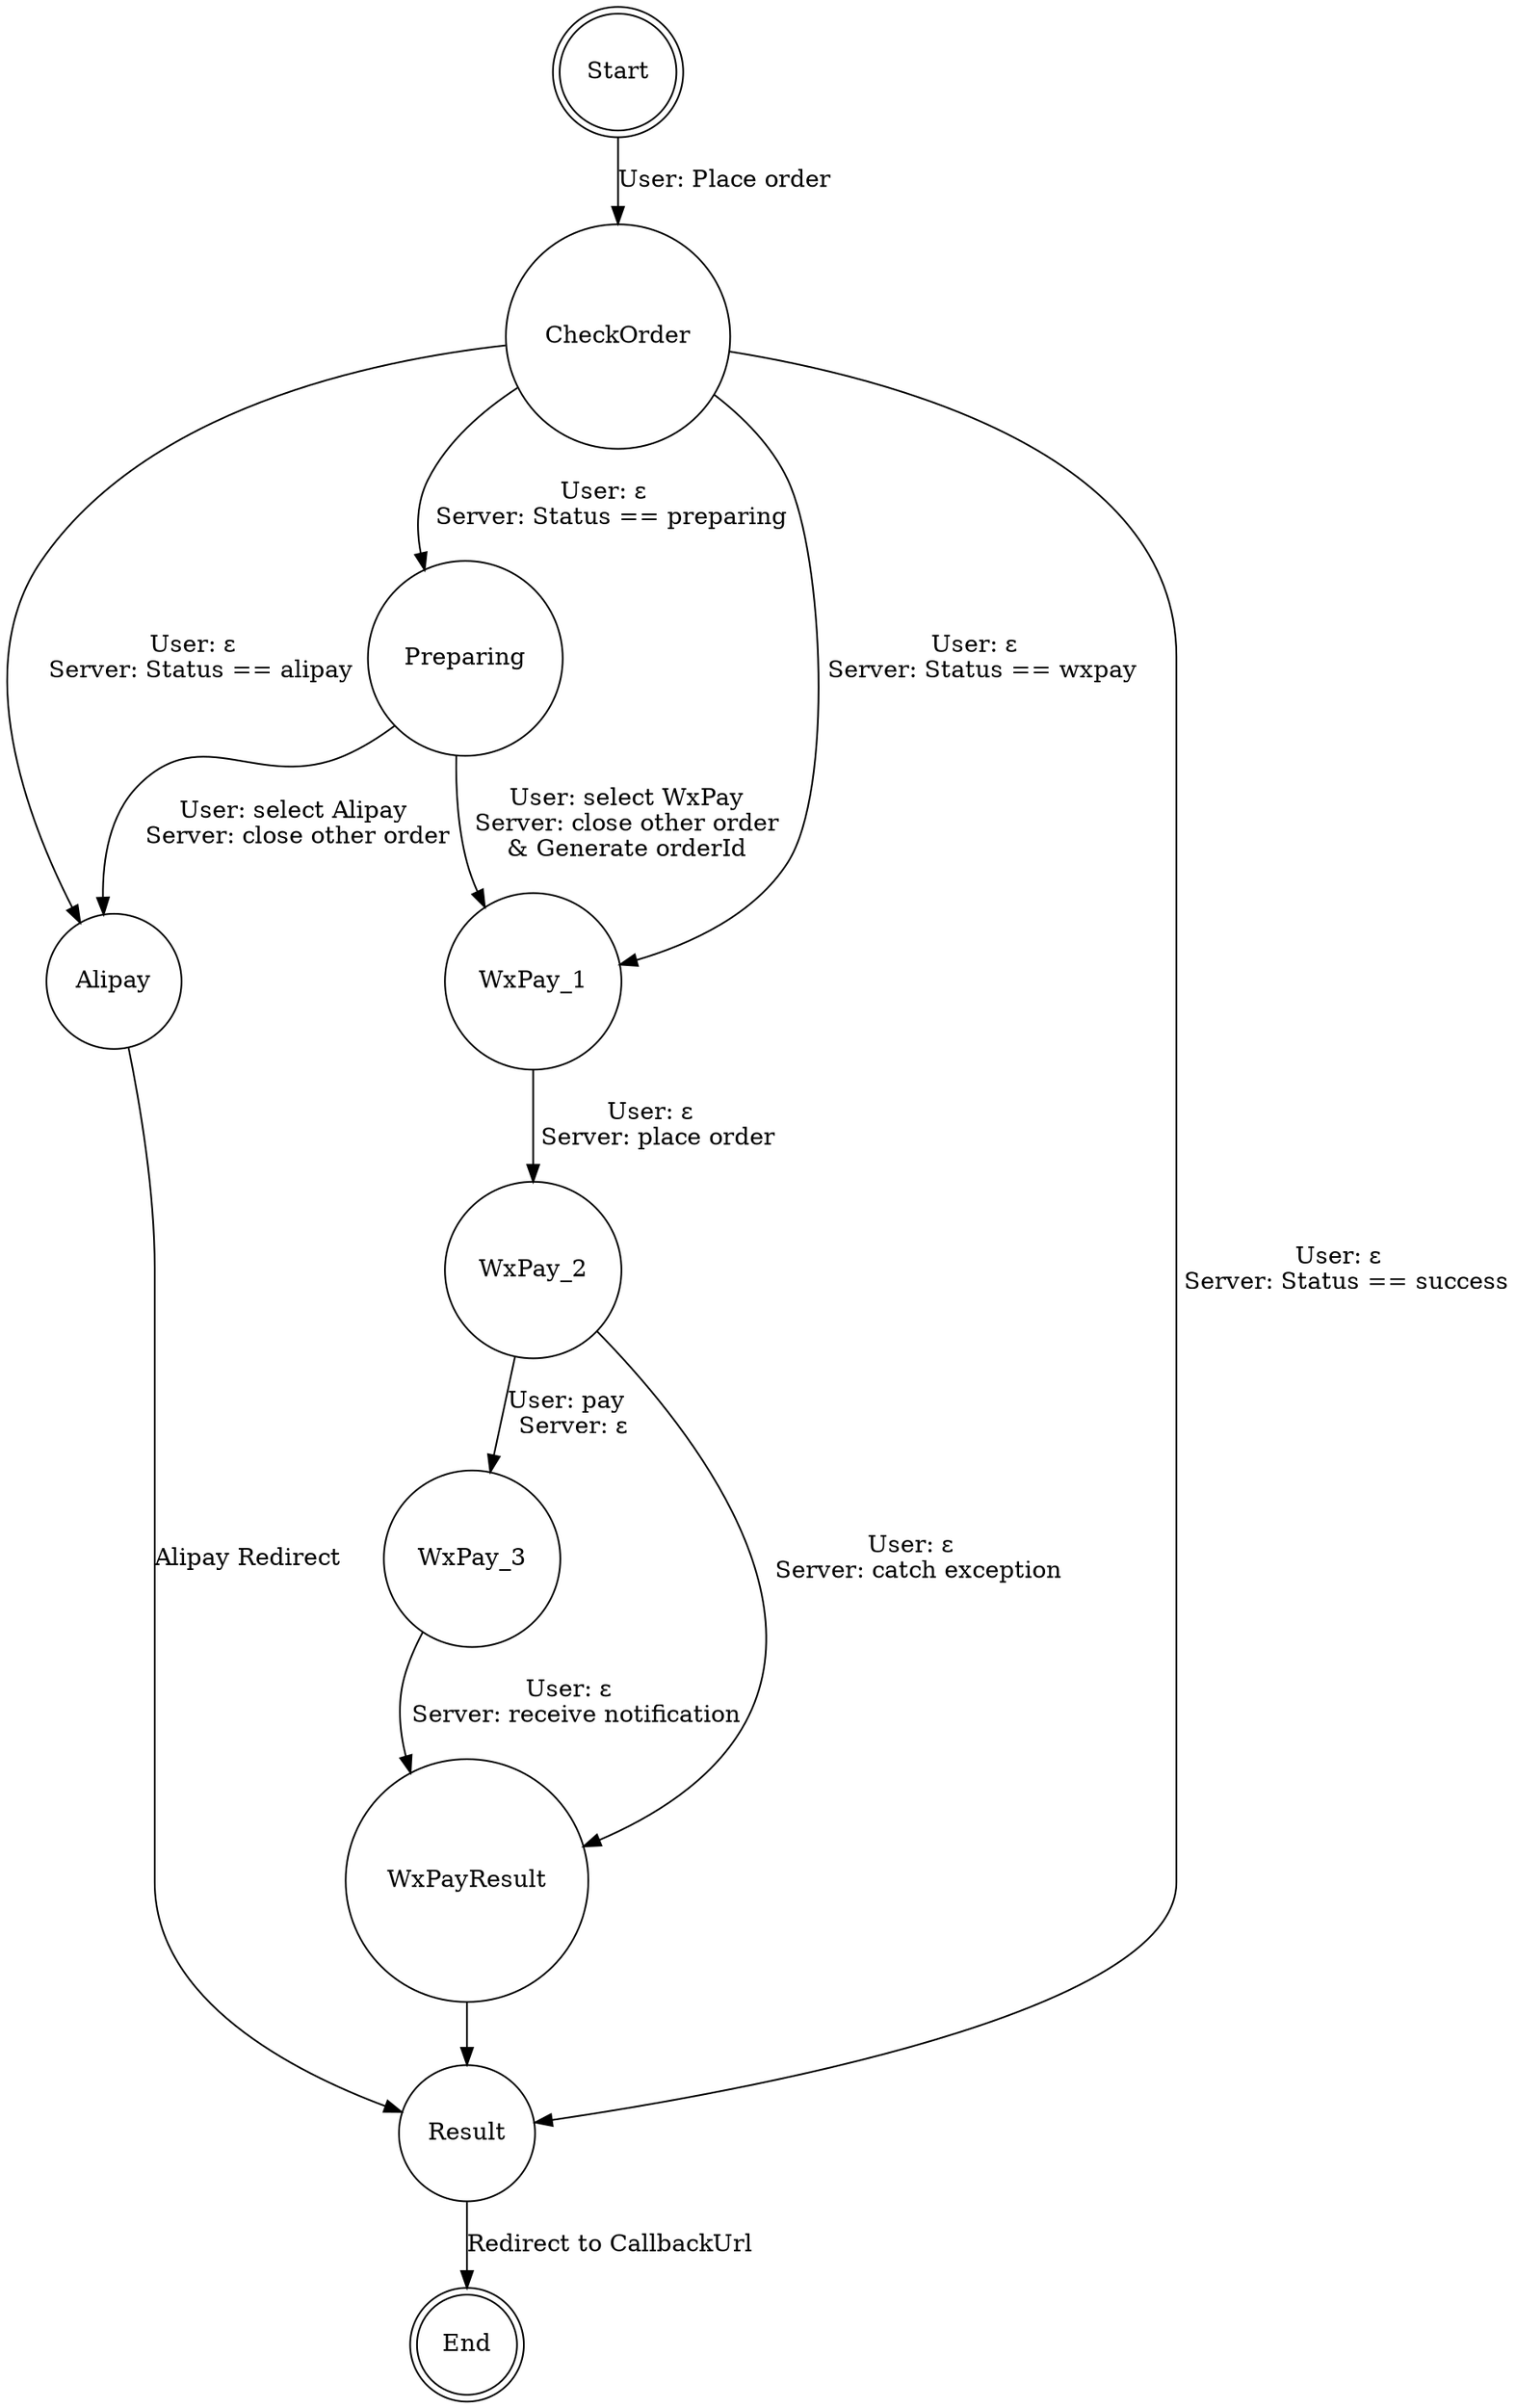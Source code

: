 digraph payment_state_machine {
    rankdir=TD;
    //size="8,5";
    node [shape = doublecircle]; Start End;
    node [shape = circle];
    Start -> CheckOrder 
    [ label = "User: Place order" ];
    CheckOrder -> Preparing [ label = "User: ε \n Server: Status == preparing" ];
    CheckOrder -> WxPay_1 [ label = "User: ε \n Server: Status == wxpay" ];
    CheckOrder -> Alipay [ label = "User: ε \n Server: Status == alipay" ];
    CheckOrder -> Result [ label = "User: ε \n Server: Status == success" ];
    Preparing -> WxPay_1 [ label = "User: select WxPay\n Server: close other order \n& Generate orderId" ];
    WxPay_1 -> WxPay_2 [ label = "User: ε \n Server: place order" ];
    WxPay_2 -> WxPay_3 [ label = "User: pay \n Server: ε"];
    WxPay_2 -> WxPayResult [ label = "User: ε \n Server: catch exception" ];
    Preparing -> Alipay [ label = "User: select Alipay\n Server: close other order" ];
    WxPay_3 -> WxPayResult [ label = "User: ε \n Server: receive notification" ];
    WxPayResult -> Result ;
    Alipay -> Result [ label = "Alipay Redirect" ];
    Result -> End [ label = "Redirect to CallbackUrl" ];
}